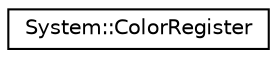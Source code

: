 digraph G
{
  edge [fontname="Helvetica",fontsize="10",labelfontname="Helvetica",labelfontsize="10"];
  node [fontname="Helvetica",fontsize="10",shape=record];
  rankdir="LR";
  Node1 [label="System::ColorRegister",height=0.2,width=0.4,color="black", fillcolor="white", style="filled",URL="$struct_system_1_1_color_register.html"];
}

